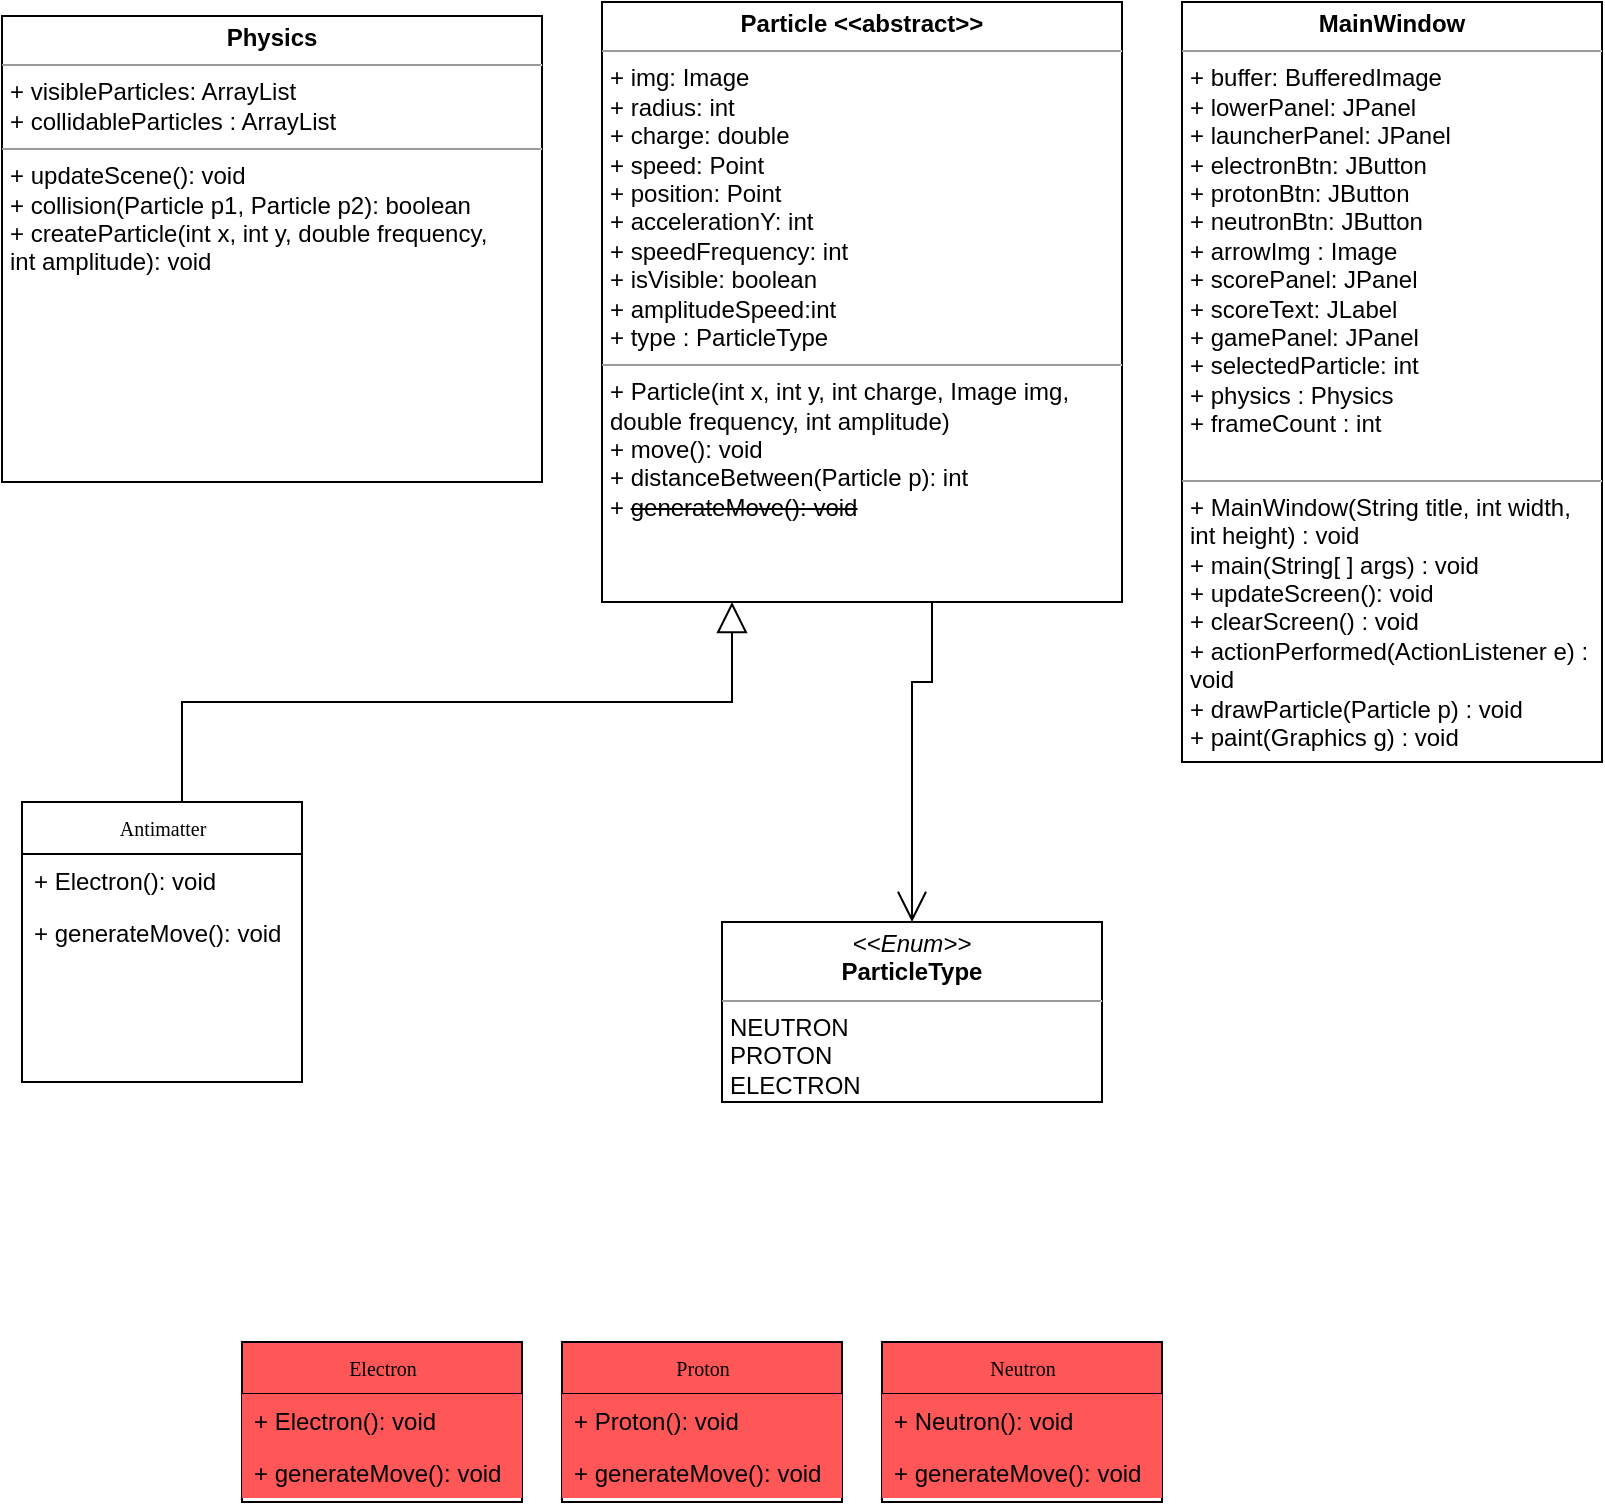 <mxfile version="17.2.4" type="device"><diagram name="Page-1" id="c4acf3e9-155e-7222-9cf6-157b1a14988f"><mxGraphModel dx="1185" dy="673" grid="1" gridSize="10" guides="1" tooltips="1" connect="1" arrows="1" fold="1" page="1" pageScale="1" pageWidth="850" pageHeight="1100" background="none" math="0" shadow="0"><root><mxCell id="0"/><mxCell id="1" parent="0"/><mxCell id="17acba5748e5396b-30" value="Neutron" style="swimlane;html=1;fontStyle=0;childLayout=stackLayout;horizontal=1;startSize=26;fillColor=#FF5757;horizontalStack=0;resizeParent=1;resizeLast=0;collapsible=1;marginBottom=0;swimlaneFillColor=#ffffff;rounded=0;shadow=0;comic=0;labelBackgroundColor=none;strokeWidth=1;fontFamily=Verdana;fontSize=10;align=center;" parent="1" vertex="1"><mxGeometry x="470" y="750" width="140" height="80" as="geometry"><mxRectangle x="470" y="750" width="70" height="26" as="alternateBounds"/></mxGeometry></mxCell><mxCell id="17acba5748e5396b-31" value="+ Neutron(): void" style="text;html=1;strokeColor=none;fillColor=#FF5757;align=left;verticalAlign=top;spacingLeft=4;spacingRight=4;whiteSpace=wrap;overflow=hidden;rotatable=0;points=[[0,0.5],[1,0.5]];portConstraint=eastwest;" parent="17acba5748e5396b-30" vertex="1"><mxGeometry y="26" width="140" height="26" as="geometry"/></mxCell><mxCell id="17acba5748e5396b-32" value="+ generateMove(): void" style="text;html=1;strokeColor=none;fillColor=#FF5757;align=left;verticalAlign=top;spacingLeft=4;spacingRight=4;whiteSpace=wrap;overflow=hidden;rotatable=0;points=[[0,0.5],[1,0.5]];portConstraint=eastwest;" parent="17acba5748e5396b-30" vertex="1"><mxGeometry y="52" width="140" height="26" as="geometry"/></mxCell><mxCell id="5d2195bd80daf111-18" value="&lt;p style=&quot;margin: 0px ; margin-top: 4px ; text-align: center&quot;&gt;&lt;b&gt;Physics&lt;/b&gt;&lt;/p&gt;&lt;hr size=&quot;1&quot;&gt;&lt;p style=&quot;margin: 0px ; margin-left: 4px&quot;&gt;+ visibleParticles: ArrayList&lt;br&gt;&lt;/p&gt;&lt;p style=&quot;margin: 0px ; margin-left: 4px&quot;&gt;+ collidableParticles : ArrayList&lt;/p&gt;&lt;hr size=&quot;1&quot;&gt;&lt;p style=&quot;margin: 0px ; margin-left: 4px&quot;&gt;+ updateScene(): void&lt;br&gt;+ collision(Particle p1, Particle p2)&lt;span&gt;:&amp;nbsp;&lt;/span&gt;&lt;span&gt;boolean&lt;/span&gt;&lt;/p&gt;&lt;p style=&quot;margin: 0px ; margin-left: 4px&quot;&gt;&lt;span&gt;+ createParticle(int x, int y, double frequency,&lt;/span&gt;&lt;/p&gt;&lt;p style=&quot;margin: 0px ; margin-left: 4px&quot;&gt;&lt;span&gt;int amplitude): void&lt;/span&gt;&lt;/p&gt;" style="verticalAlign=top;align=left;overflow=fill;fontSize=12;fontFamily=Helvetica;html=1;rounded=0;shadow=0;comic=0;labelBackgroundColor=none;strokeWidth=1" parent="1" vertex="1"><mxGeometry x="30" y="87" width="270" height="233" as="geometry"/></mxCell><mxCell id="5d2195bd80daf111-19" value="&lt;p style=&quot;margin: 0px ; margin-top: 4px ; text-align: center&quot;&gt;&lt;b&gt;Particle &amp;lt;&amp;lt;abstract&amp;gt;&amp;gt;&lt;/b&gt;&lt;/p&gt;&lt;hr size=&quot;1&quot;&gt;&lt;p style=&quot;margin: 0px ; margin-left: 4px&quot;&gt;+ img: Image&lt;br&gt;+ radius: int&lt;/p&gt;&lt;p style=&quot;margin: 0px ; margin-left: 4px&quot;&gt;+ charge: double&lt;/p&gt;&lt;p style=&quot;margin: 0px ; margin-left: 4px&quot;&gt;+ speed: Point&lt;/p&gt;&lt;p style=&quot;margin: 0px ; margin-left: 4px&quot;&gt;+ position: Point&lt;/p&gt;&lt;p style=&quot;margin: 0px ; margin-left: 4px&quot;&gt;+ accelerationY: int&lt;/p&gt;&lt;p style=&quot;margin: 0px ; margin-left: 4px&quot;&gt;+ speedFrequency: int&lt;/p&gt;&lt;p style=&quot;margin: 0px ; margin-left: 4px&quot;&gt;+ isVisible: boolean&lt;/p&gt;&lt;p style=&quot;margin: 0px ; margin-left: 4px&quot;&gt;+ amplitudeSpeed:int&lt;/p&gt;&lt;p style=&quot;margin: 0px ; margin-left: 4px&quot;&gt;+ type : ParticleType&lt;/p&gt;&lt;hr size=&quot;1&quot;&gt;&lt;p style=&quot;margin: 0px ; margin-left: 4px&quot;&gt;+ Particle(int x, int y, int charge, Image img,&lt;/p&gt;&lt;p style=&quot;margin: 0px ; margin-left: 4px&quot;&gt;&lt;span&gt;double frequency, int amplitude)&lt;/span&gt;&lt;/p&gt;&lt;p style=&quot;margin: 0px ; margin-left: 4px&quot;&gt;+ move(): void&lt;br&gt;+ distanceBetween(Particle p): int&lt;/p&gt;&lt;p style=&quot;margin: 0px ; margin-left: 4px&quot;&gt;+&amp;nbsp;&lt;strike&gt;generateMove(): void&lt;/strike&gt;&lt;/p&gt;" style="verticalAlign=top;align=left;overflow=fill;fontSize=12;fontFamily=Helvetica;html=1;rounded=0;shadow=0;comic=0;labelBackgroundColor=none;strokeWidth=1" parent="1" vertex="1"><mxGeometry x="330" y="80" width="260" height="300" as="geometry"/></mxCell><mxCell id="5d2195bd80daf111-20" value="&lt;p style=&quot;margin: 0px ; margin-top: 4px ; text-align: center&quot;&gt;&lt;b&gt;MainWindow&lt;/b&gt;&lt;/p&gt;&lt;hr size=&quot;1&quot;&gt;&lt;p style=&quot;margin: 0px ; margin-left: 4px&quot;&gt;+ buffer: BufferedImage&lt;br&gt;+ lowerPanel: JPanel&lt;/p&gt;&lt;p style=&quot;margin: 0px ; margin-left: 4px&quot;&gt;+ launcherPanel: JPanel&lt;/p&gt;&lt;p style=&quot;margin: 0px ; margin-left: 4px&quot;&gt;+ electronBtn: JButton&lt;/p&gt;&lt;p style=&quot;margin: 0px ; margin-left: 4px&quot;&gt;+ protonBtn: JButton&lt;/p&gt;&lt;p style=&quot;margin: 0px ; margin-left: 4px&quot;&gt;+ neutronBtn: JButton&lt;/p&gt;&lt;p style=&quot;margin: 0px ; margin-left: 4px&quot;&gt;+ arrowImg : Image&lt;/p&gt;&lt;p style=&quot;margin: 0px ; margin-left: 4px&quot;&gt;+ scorePanel: JPanel&lt;/p&gt;&lt;p style=&quot;margin: 0px ; margin-left: 4px&quot;&gt;+ scoreText: JLabel&lt;/p&gt;&lt;p style=&quot;margin: 0px ; margin-left: 4px&quot;&gt;+ gamePanel: JPanel&lt;/p&gt;&lt;p style=&quot;margin: 0px ; margin-left: 4px&quot;&gt;+ selectedParticle: int&lt;/p&gt;&lt;p style=&quot;margin: 0px ; margin-left: 4px&quot;&gt;+ physics : Physics&lt;/p&gt;&lt;p style=&quot;margin: 0px ; margin-left: 4px&quot;&gt;+ frameCount : int&lt;/p&gt;&lt;p style=&quot;margin: 0px ; margin-left: 4px&quot;&gt;&lt;br&gt;&lt;/p&gt;&lt;hr size=&quot;1&quot;&gt;&lt;p style=&quot;margin: 0px ; margin-left: 4px&quot;&gt;+ MainWindow(String title, int width,&lt;/p&gt;&lt;p style=&quot;margin: 0px ; margin-left: 4px&quot;&gt;int height) : void&lt;/p&gt;&lt;p style=&quot;margin: 0px ; margin-left: 4px&quot;&gt;+ main(String[ ] args) : void&lt;/p&gt;&lt;p style=&quot;margin: 0px ; margin-left: 4px&quot;&gt;+ updateScreen(): void&lt;br&gt;&lt;/p&gt;&lt;p style=&quot;margin: 0px ; margin-left: 4px&quot;&gt;+ clearScreen() : void&lt;/p&gt;&lt;p style=&quot;margin: 0px ; margin-left: 4px&quot;&gt;+ actionPerformed(ActionListener e) :&lt;br&gt;void&lt;/p&gt;&lt;p style=&quot;margin: 0px ; margin-left: 4px&quot;&gt;+ drawParticle(Particle p) : void&lt;/p&gt;&lt;p style=&quot;margin: 0px ; margin-left: 4px&quot;&gt;+ paint(Graphics g) : void&lt;/p&gt;" style="verticalAlign=top;align=left;overflow=fill;fontSize=12;fontFamily=Helvetica;html=1;rounded=0;shadow=0;comic=0;labelBackgroundColor=none;strokeWidth=1" parent="1" vertex="1"><mxGeometry x="620" y="80" width="210" height="380" as="geometry"/></mxCell><mxCell id="zPrNQ61grF4aAKQ08MYx-1" value="Proton" style="swimlane;html=1;fontStyle=0;childLayout=stackLayout;horizontal=1;startSize=26;fillColor=#FF5757;horizontalStack=0;resizeParent=1;resizeLast=0;collapsible=1;marginBottom=0;swimlaneFillColor=#ffffff;rounded=0;shadow=0;comic=0;labelBackgroundColor=none;strokeWidth=1;fontFamily=Verdana;fontSize=10;align=center;" parent="1" vertex="1"><mxGeometry x="310" y="750" width="140" height="80" as="geometry"/></mxCell><mxCell id="zPrNQ61grF4aAKQ08MYx-2" value="+ Proton(): void" style="text;html=1;strokeColor=none;fillColor=#FF5757;align=left;verticalAlign=top;spacingLeft=4;spacingRight=4;whiteSpace=wrap;overflow=hidden;rotatable=0;points=[[0,0.5],[1,0.5]];portConstraint=eastwest;" parent="zPrNQ61grF4aAKQ08MYx-1" vertex="1"><mxGeometry y="26" width="140" height="26" as="geometry"/></mxCell><mxCell id="zPrNQ61grF4aAKQ08MYx-3" value="+ generateMove(): void" style="text;html=1;strokeColor=none;fillColor=#FF5757;align=left;verticalAlign=top;spacingLeft=4;spacingRight=4;whiteSpace=wrap;overflow=hidden;rotatable=0;points=[[0,0.5],[1,0.5]];portConstraint=eastwest;" parent="zPrNQ61grF4aAKQ08MYx-1" vertex="1"><mxGeometry y="52" width="140" height="26" as="geometry"/></mxCell><mxCell id="zPrNQ61grF4aAKQ08MYx-4" value="Electron" style="swimlane;html=1;fontStyle=0;childLayout=stackLayout;horizontal=1;startSize=26;fillColor=#FF5757;horizontalStack=0;resizeParent=1;resizeLast=0;collapsible=1;marginBottom=0;swimlaneFillColor=#ffffff;rounded=0;shadow=0;comic=0;labelBackgroundColor=none;strokeWidth=1;fontFamily=Verdana;fontSize=10;align=center;" parent="1" vertex="1"><mxGeometry x="150" y="750" width="140" height="80" as="geometry"/></mxCell><mxCell id="zPrNQ61grF4aAKQ08MYx-5" value="+ Electron(): void" style="text;html=1;strokeColor=none;fillColor=#FF5757;align=left;verticalAlign=top;spacingLeft=4;spacingRight=4;whiteSpace=wrap;overflow=hidden;rotatable=0;points=[[0,0.5],[1,0.5]];portConstraint=eastwest;" parent="zPrNQ61grF4aAKQ08MYx-4" vertex="1"><mxGeometry y="26" width="140" height="26" as="geometry"/></mxCell><mxCell id="zPrNQ61grF4aAKQ08MYx-6" value="+ generateMove(): void" style="text;html=1;strokeColor=none;fillColor=#FF5757;align=left;verticalAlign=top;spacingLeft=4;spacingRight=4;whiteSpace=wrap;overflow=hidden;rotatable=0;points=[[0,0.5],[1,0.5]];portConstraint=eastwest;" parent="zPrNQ61grF4aAKQ08MYx-4" vertex="1"><mxGeometry y="52" width="140" height="26" as="geometry"/></mxCell><mxCell id="zPrNQ61grF4aAKQ08MYx-8" value="Antimatter" style="swimlane;html=1;fontStyle=0;childLayout=stackLayout;horizontal=1;startSize=26;fillColor=none;horizontalStack=0;resizeParent=1;resizeLast=0;collapsible=1;marginBottom=0;swimlaneFillColor=#ffffff;rounded=0;shadow=0;comic=0;labelBackgroundColor=none;strokeWidth=1;fontFamily=Verdana;fontSize=10;align=center;" parent="1" vertex="1"><mxGeometry x="40" y="480" width="140" height="140" as="geometry"/></mxCell><mxCell id="zPrNQ61grF4aAKQ08MYx-9" value="+ Electron(): void" style="text;html=1;strokeColor=none;fillColor=none;align=left;verticalAlign=top;spacingLeft=4;spacingRight=4;whiteSpace=wrap;overflow=hidden;rotatable=0;points=[[0,0.5],[1,0.5]];portConstraint=eastwest;" parent="zPrNQ61grF4aAKQ08MYx-8" vertex="1"><mxGeometry y="26" width="140" height="26" as="geometry"/></mxCell><mxCell id="zPrNQ61grF4aAKQ08MYx-10" value="+ generateMove(): void" style="text;html=1;strokeColor=none;fillColor=none;align=left;verticalAlign=top;spacingLeft=4;spacingRight=4;whiteSpace=wrap;overflow=hidden;rotatable=0;points=[[0,0.5],[1,0.5]];portConstraint=eastwest;" parent="zPrNQ61grF4aAKQ08MYx-8" vertex="1"><mxGeometry y="52" width="140" height="26" as="geometry"/></mxCell><mxCell id="oqM1RT1dafb3QcwrDIwe-2" value="&lt;p style=&quot;margin: 0px ; margin-top: 4px ; text-align: center&quot;&gt;&lt;i&gt;&amp;lt;&amp;lt;Enum&amp;gt;&amp;gt;&lt;/i&gt;&lt;br&gt;&lt;b&gt;ParticleType&lt;/b&gt;&lt;/p&gt;&lt;hr size=&quot;1&quot;&gt;&lt;p style=&quot;margin: 0px ; margin-left: 4px&quot;&gt;NEUTRON&lt;/p&gt;&lt;p style=&quot;margin: 0px ; margin-left: 4px&quot;&gt;PROTON&lt;br&gt;ELECTRON&lt;/p&gt;" style="verticalAlign=top;align=left;overflow=fill;fontSize=12;fontFamily=Helvetica;html=1;fillColor=#FFFFFF;noLabel=0;enumerate=0;expand=1;" vertex="1" parent="1"><mxGeometry x="390" y="540" width="190" height="90" as="geometry"/></mxCell><mxCell id="oqM1RT1dafb3QcwrDIwe-4" style="edgeStyle=orthogonalEdgeStyle;rounded=0;orthogonalLoop=1;jettySize=auto;html=1;entryX=0.25;entryY=1;entryDx=0;entryDy=0;endArrow=block;endFill=0;jumpSize=6;strokeWidth=1;endSize=13;" edge="1" parent="1" target="5d2195bd80daf111-19"><mxGeometry relative="1" as="geometry"><mxPoint x="120" y="480" as="sourcePoint"/><mxPoint x="460" y="340" as="targetPoint"/><Array as="points"><mxPoint x="120" y="480"/><mxPoint x="120" y="430"/><mxPoint x="385" y="430"/></Array></mxGeometry></mxCell><mxCell id="oqM1RT1dafb3QcwrDIwe-19" style="edgeStyle=orthogonalEdgeStyle;rounded=0;orthogonalLoop=1;jettySize=auto;html=1;entryX=0.75;entryY=1;entryDx=0;entryDy=0;endSize=0;exitX=0.5;exitY=0;exitDx=0;exitDy=0;endArrow=none;endFill=0;startArrow=open;startFill=0;targetPerimeterSpacing=0;startSize=13;" edge="1" parent="1" source="oqM1RT1dafb3QcwrDIwe-2" target="5d2195bd80daf111-19"><mxGeometry relative="1" as="geometry"><Array as="points"><mxPoint x="485" y="420"/><mxPoint x="495" y="420"/></Array><mxPoint x="560" y="490" as="sourcePoint"/><mxPoint x="536.9" y="330" as="targetPoint"/></mxGeometry></mxCell></root></mxGraphModel></diagram></mxfile>